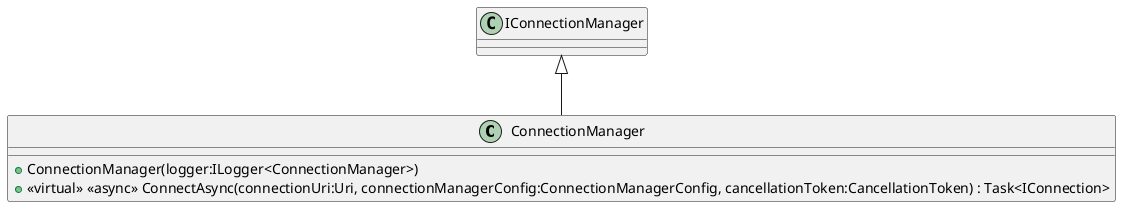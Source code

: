 @startuml
class ConnectionManager {
    + ConnectionManager(logger:ILogger<ConnectionManager>)
    + <<virtual>> <<async>> ConnectAsync(connectionUri:Uri, connectionManagerConfig:ConnectionManagerConfig, cancellationToken:CancellationToken) : Task<IConnection>
}
IConnectionManager <|-- ConnectionManager
@enduml
